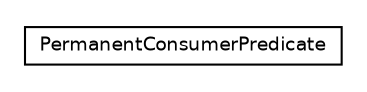 #!/usr/local/bin/dot
#
# Class diagram 
# Generated by UmlGraph version 4.6 (http://www.spinellis.gr/sw/umlgraph)
#

digraph G {
	edge [fontname="Helvetica",fontsize=10,labelfontname="Helvetica",labelfontsize=10];
	node [fontname="Helvetica",fontsize=10,shape=plaintext];
	// org.apache.maven.archiva.consumers.functors.PermanentConsumerPredicate
	c3061 [label=<<table border="0" cellborder="1" cellspacing="0" cellpadding="2" port="p" href="./PermanentConsumerPredicate.html">
		<tr><td><table border="0" cellspacing="0" cellpadding="1">
			<tr><td> PermanentConsumerPredicate </td></tr>
		</table></td></tr>
		</table>>, fontname="Helvetica", fontcolor="black", fontsize=9.0];
}

